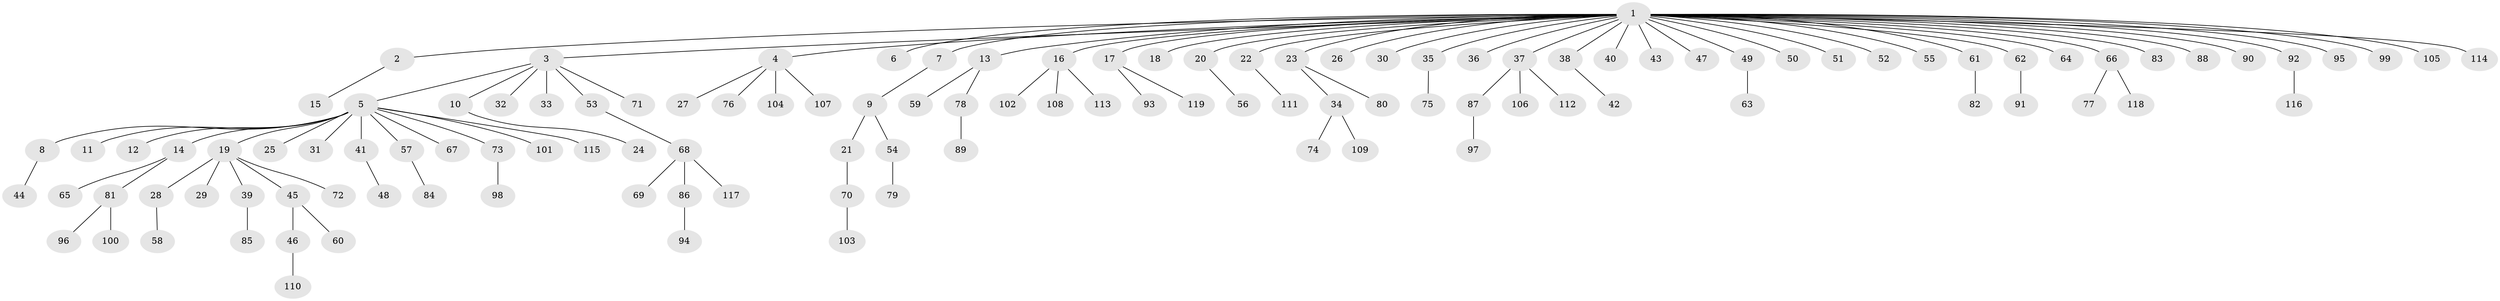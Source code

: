 // Generated by graph-tools (version 1.1) at 2025/26/03/09/25 03:26:04]
// undirected, 119 vertices, 118 edges
graph export_dot {
graph [start="1"]
  node [color=gray90,style=filled];
  1;
  2;
  3;
  4;
  5;
  6;
  7;
  8;
  9;
  10;
  11;
  12;
  13;
  14;
  15;
  16;
  17;
  18;
  19;
  20;
  21;
  22;
  23;
  24;
  25;
  26;
  27;
  28;
  29;
  30;
  31;
  32;
  33;
  34;
  35;
  36;
  37;
  38;
  39;
  40;
  41;
  42;
  43;
  44;
  45;
  46;
  47;
  48;
  49;
  50;
  51;
  52;
  53;
  54;
  55;
  56;
  57;
  58;
  59;
  60;
  61;
  62;
  63;
  64;
  65;
  66;
  67;
  68;
  69;
  70;
  71;
  72;
  73;
  74;
  75;
  76;
  77;
  78;
  79;
  80;
  81;
  82;
  83;
  84;
  85;
  86;
  87;
  88;
  89;
  90;
  91;
  92;
  93;
  94;
  95;
  96;
  97;
  98;
  99;
  100;
  101;
  102;
  103;
  104;
  105;
  106;
  107;
  108;
  109;
  110;
  111;
  112;
  113;
  114;
  115;
  116;
  117;
  118;
  119;
  1 -- 2;
  1 -- 3;
  1 -- 4;
  1 -- 6;
  1 -- 7;
  1 -- 13;
  1 -- 16;
  1 -- 17;
  1 -- 18;
  1 -- 20;
  1 -- 22;
  1 -- 23;
  1 -- 26;
  1 -- 30;
  1 -- 35;
  1 -- 36;
  1 -- 37;
  1 -- 38;
  1 -- 40;
  1 -- 43;
  1 -- 47;
  1 -- 49;
  1 -- 50;
  1 -- 51;
  1 -- 52;
  1 -- 55;
  1 -- 61;
  1 -- 62;
  1 -- 64;
  1 -- 66;
  1 -- 83;
  1 -- 88;
  1 -- 90;
  1 -- 92;
  1 -- 95;
  1 -- 99;
  1 -- 105;
  1 -- 114;
  2 -- 15;
  3 -- 5;
  3 -- 10;
  3 -- 32;
  3 -- 33;
  3 -- 53;
  3 -- 71;
  4 -- 27;
  4 -- 76;
  4 -- 104;
  4 -- 107;
  5 -- 8;
  5 -- 11;
  5 -- 12;
  5 -- 14;
  5 -- 19;
  5 -- 25;
  5 -- 31;
  5 -- 41;
  5 -- 57;
  5 -- 67;
  5 -- 73;
  5 -- 101;
  5 -- 115;
  7 -- 9;
  8 -- 44;
  9 -- 21;
  9 -- 54;
  10 -- 24;
  13 -- 59;
  13 -- 78;
  14 -- 65;
  14 -- 81;
  16 -- 102;
  16 -- 108;
  16 -- 113;
  17 -- 93;
  17 -- 119;
  19 -- 28;
  19 -- 29;
  19 -- 39;
  19 -- 45;
  19 -- 72;
  20 -- 56;
  21 -- 70;
  22 -- 111;
  23 -- 34;
  23 -- 80;
  28 -- 58;
  34 -- 74;
  34 -- 109;
  35 -- 75;
  37 -- 87;
  37 -- 106;
  37 -- 112;
  38 -- 42;
  39 -- 85;
  41 -- 48;
  45 -- 46;
  45 -- 60;
  46 -- 110;
  49 -- 63;
  53 -- 68;
  54 -- 79;
  57 -- 84;
  61 -- 82;
  62 -- 91;
  66 -- 77;
  66 -- 118;
  68 -- 69;
  68 -- 86;
  68 -- 117;
  70 -- 103;
  73 -- 98;
  78 -- 89;
  81 -- 96;
  81 -- 100;
  86 -- 94;
  87 -- 97;
  92 -- 116;
}
